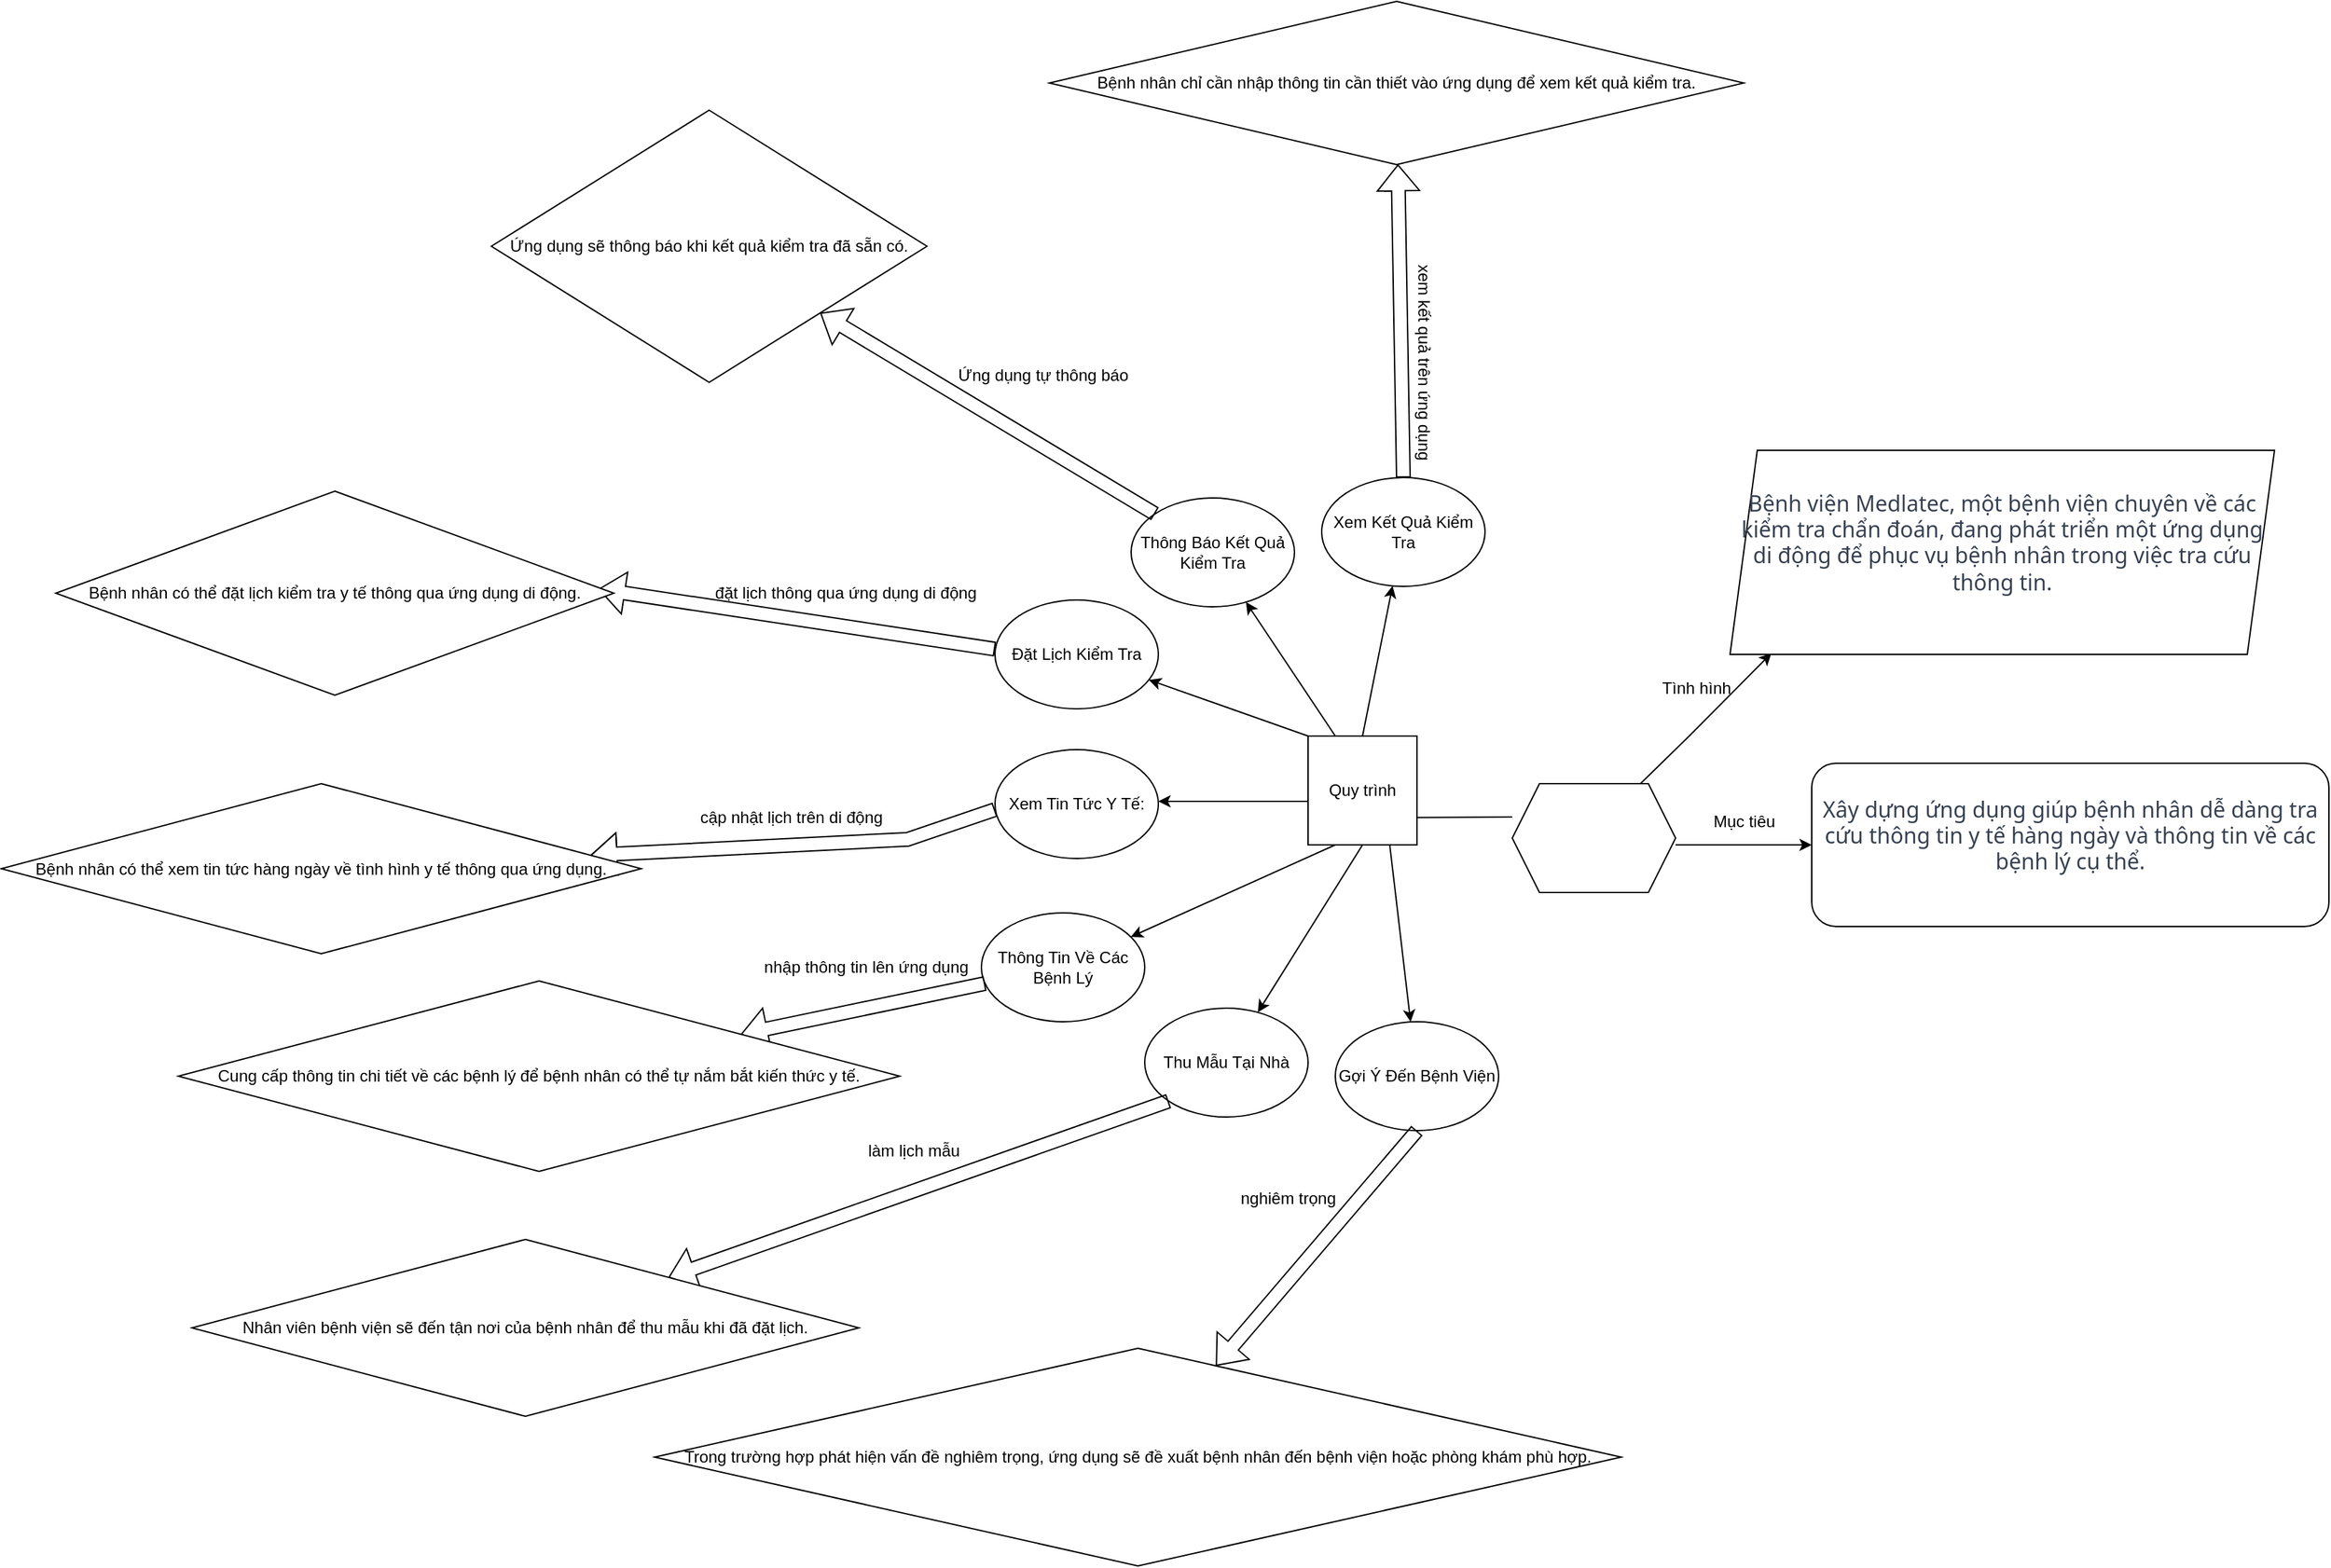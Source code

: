 <mxfile version="21.6.9" type="github">
  <diagram name="Trang-1" id="5vjnV365fqBCd5JZmHe9">
    <mxGraphModel dx="2442" dy="2026" grid="1" gridSize="10" guides="1" tooltips="1" connect="1" arrows="1" fold="1" page="1" pageScale="1" pageWidth="827" pageHeight="1169" math="0" shadow="0">
      <root>
        <mxCell id="0" />
        <mxCell id="1" parent="0" />
        <mxCell id="XSQaQU0RRqRrrEe890e8-2" value="" style="endArrow=classic;html=1;rounded=0;entryX=0.076;entryY=0.994;entryDx=0;entryDy=0;entryPerimeter=0;exitX=0.786;exitY=-0.002;exitDx=0;exitDy=0;exitPerimeter=0;" edge="1" parent="1" source="XSQaQU0RRqRrrEe890e8-53" target="XSQaQU0RRqRrrEe890e8-3">
          <mxGeometry width="50" height="50" relative="1" as="geometry">
            <mxPoint x="390" y="260" as="sourcePoint" />
            <mxPoint x="440" y="210" as="targetPoint" />
            <Array as="points">
              <mxPoint x="420" y="230" />
            </Array>
          </mxGeometry>
        </mxCell>
        <mxCell id="XSQaQU0RRqRrrEe890e8-3" value="&#xa;&lt;span style=&quot;color: rgb(55, 65, 81); font-family: Söhne, ui-sans-serif, system-ui, -apple-system, &amp;quot;Segoe UI&amp;quot;, Roboto, Ubuntu, Cantarell, &amp;quot;Noto Sans&amp;quot;, sans-serif, &amp;quot;Helvetica Neue&amp;quot;, Arial, &amp;quot;Apple Color Emoji&amp;quot;, &amp;quot;Segoe UI Emoji&amp;quot;, &amp;quot;Segoe UI Symbol&amp;quot;, &amp;quot;Noto Color Emoji&amp;quot;; font-size: 16px; font-style: normal; font-variant-ligatures: normal; font-variant-caps: normal; font-weight: 400; letter-spacing: normal; orphans: 2; text-align: start; text-indent: 0px; text-transform: none; widows: 2; word-spacing: 0px; -webkit-text-stroke-width: 0px; text-decoration-thickness: initial; text-decoration-style: initial; text-decoration-color: initial; float: none; display: inline !important;&quot;&gt;Bệnh viện Medlatec, một bệnh viện chuyên về các kiểm tra chẩn đoán, đang phát triển một ứng dụng di động để phục vụ bệnh nhân trong việc tra cứu thông tin.&lt;/span&gt;&#xa;&#xa;" style="shape=parallelogram;perimeter=parallelogramPerimeter;whiteSpace=wrap;html=1;fixedSize=1;" vertex="1" parent="1">
          <mxGeometry x="450" y="20" width="400" height="150" as="geometry" />
        </mxCell>
        <mxCell id="XSQaQU0RRqRrrEe890e8-4" value="Tình hình" style="text;html=1;align=center;verticalAlign=middle;resizable=0;points=[];autosize=1;strokeColor=none;fillColor=none;" vertex="1" parent="1">
          <mxGeometry x="390" y="180" width="70" height="30" as="geometry" />
        </mxCell>
        <mxCell id="XSQaQU0RRqRrrEe890e8-6" value="" style="endArrow=classic;html=1;rounded=0;" edge="1" parent="1" target="XSQaQU0RRqRrrEe890e8-7">
          <mxGeometry width="50" height="50" relative="1" as="geometry">
            <mxPoint x="410" y="310" as="sourcePoint" />
            <mxPoint x="570" y="340" as="targetPoint" />
          </mxGeometry>
        </mxCell>
        <mxCell id="XSQaQU0RRqRrrEe890e8-7" value="&#xa;&lt;span style=&quot;color: rgb(55, 65, 81); font-family: Söhne, ui-sans-serif, system-ui, -apple-system, &amp;quot;Segoe UI&amp;quot;, Roboto, Ubuntu, Cantarell, &amp;quot;Noto Sans&amp;quot;, sans-serif, &amp;quot;Helvetica Neue&amp;quot;, Arial, &amp;quot;Apple Color Emoji&amp;quot;, &amp;quot;Segoe UI Emoji&amp;quot;, &amp;quot;Segoe UI Symbol&amp;quot;, &amp;quot;Noto Color Emoji&amp;quot;; font-size: 16px; font-style: normal; font-variant-ligatures: normal; font-variant-caps: normal; font-weight: 400; letter-spacing: normal; orphans: 2; text-align: start; text-indent: 0px; text-transform: none; widows: 2; word-spacing: 0px; -webkit-text-stroke-width: 0px; text-decoration-thickness: initial; text-decoration-style: initial; text-decoration-color: initial; float: none; display: inline !important;&quot;&gt;Xây dựng ứng dụng giúp bệnh nhân dễ dàng tra cứu thông tin y tế hàng ngày và thông tin về các bệnh lý cụ thể.&lt;/span&gt;&#xa;&#xa;" style="rounded=1;whiteSpace=wrap;html=1;" vertex="1" parent="1">
          <mxGeometry x="510" y="250" width="380" height="120" as="geometry" />
        </mxCell>
        <mxCell id="XSQaQU0RRqRrrEe890e8-8" value="Mục tiêu" style="text;html=1;align=center;verticalAlign=middle;resizable=0;points=[];autosize=1;strokeColor=none;fillColor=none;" vertex="1" parent="1">
          <mxGeometry x="425" y="278" width="70" height="30" as="geometry" />
        </mxCell>
        <mxCell id="XSQaQU0RRqRrrEe890e8-9" value="" style="endArrow=classic;html=1;rounded=0;" edge="1" parent="1">
          <mxGeometry width="50" height="50" relative="1" as="geometry">
            <mxPoint x="290" y="289.5" as="sourcePoint" />
            <mxPoint x="190" y="290" as="targetPoint" />
          </mxGeometry>
        </mxCell>
        <mxCell id="XSQaQU0RRqRrrEe890e8-11" value="Quy trình" style="whiteSpace=wrap;html=1;aspect=fixed;" vertex="1" parent="1">
          <mxGeometry x="140" y="230" width="80" height="80" as="geometry" />
        </mxCell>
        <mxCell id="XSQaQU0RRqRrrEe890e8-12" value="" style="endArrow=classic;html=1;rounded=0;exitX=0.25;exitY=1;exitDx=0;exitDy=0;" edge="1" parent="1" source="XSQaQU0RRqRrrEe890e8-11" target="XSQaQU0RRqRrrEe890e8-14">
          <mxGeometry width="50" height="50" relative="1" as="geometry">
            <mxPoint x="120" y="370" as="sourcePoint" />
            <mxPoint x="70" y="380" as="targetPoint" />
          </mxGeometry>
        </mxCell>
        <mxCell id="XSQaQU0RRqRrrEe890e8-13" value="" style="endArrow=classic;html=1;rounded=0;" edge="1" parent="1">
          <mxGeometry width="50" height="50" relative="1" as="geometry">
            <mxPoint x="140" y="278" as="sourcePoint" />
            <mxPoint x="30" y="278" as="targetPoint" />
          </mxGeometry>
        </mxCell>
        <mxCell id="XSQaQU0RRqRrrEe890e8-14" value="Thông Tin Về Các Bệnh Lý" style="ellipse;whiteSpace=wrap;html=1;" vertex="1" parent="1">
          <mxGeometry x="-100" y="360" width="120" height="80" as="geometry" />
        </mxCell>
        <mxCell id="XSQaQU0RRqRrrEe890e8-15" value="Xem Tin Tức Y Tế:" style="ellipse;whiteSpace=wrap;html=1;" vertex="1" parent="1">
          <mxGeometry x="-90" y="240" width="120" height="80" as="geometry" />
        </mxCell>
        <mxCell id="XSQaQU0RRqRrrEe890e8-16" value="" style="endArrow=classic;html=1;rounded=0;" edge="1" parent="1" target="XSQaQU0RRqRrrEe890e8-17">
          <mxGeometry width="50" height="50" relative="1" as="geometry">
            <mxPoint x="140" y="230" as="sourcePoint" />
            <mxPoint x="30" y="170" as="targetPoint" />
          </mxGeometry>
        </mxCell>
        <mxCell id="XSQaQU0RRqRrrEe890e8-17" value="Đặt Lịch Kiểm Tra" style="ellipse;whiteSpace=wrap;html=1;" vertex="1" parent="1">
          <mxGeometry x="-90" y="130" width="120" height="80" as="geometry" />
        </mxCell>
        <mxCell id="XSQaQU0RRqRrrEe890e8-18" value="" style="endArrow=classic;html=1;rounded=0;exitX=0.5;exitY=1;exitDx=0;exitDy=0;" edge="1" parent="1" source="XSQaQU0RRqRrrEe890e8-11" target="XSQaQU0RRqRrrEe890e8-19">
          <mxGeometry width="50" height="50" relative="1" as="geometry">
            <mxPoint x="160" y="300" as="sourcePoint" />
            <mxPoint x="120" y="430" as="targetPoint" />
          </mxGeometry>
        </mxCell>
        <mxCell id="XSQaQU0RRqRrrEe890e8-19" value="Thu Mẫu Tại Nhà" style="ellipse;whiteSpace=wrap;html=1;" vertex="1" parent="1">
          <mxGeometry x="20" y="430" width="120" height="80" as="geometry" />
        </mxCell>
        <mxCell id="XSQaQU0RRqRrrEe890e8-20" value="" style="endArrow=classic;html=1;rounded=0;exitX=0.25;exitY=0;exitDx=0;exitDy=0;" edge="1" parent="1" source="XSQaQU0RRqRrrEe890e8-11" target="XSQaQU0RRqRrrEe890e8-21">
          <mxGeometry width="50" height="50" relative="1" as="geometry">
            <mxPoint x="160" y="300" as="sourcePoint" />
            <mxPoint x="110" y="130" as="targetPoint" />
          </mxGeometry>
        </mxCell>
        <mxCell id="XSQaQU0RRqRrrEe890e8-21" value="Thông Báo Kết Quả Kiểm Tra" style="ellipse;whiteSpace=wrap;html=1;" vertex="1" parent="1">
          <mxGeometry x="10" y="55" width="120" height="80" as="geometry" />
        </mxCell>
        <mxCell id="XSQaQU0RRqRrrEe890e8-22" value="" style="endArrow=classic;html=1;rounded=0;exitX=0.5;exitY=0;exitDx=0;exitDy=0;" edge="1" parent="1" source="XSQaQU0RRqRrrEe890e8-11" target="XSQaQU0RRqRrrEe890e8-23">
          <mxGeometry width="50" height="50" relative="1" as="geometry">
            <mxPoint x="160" y="300" as="sourcePoint" />
            <mxPoint x="180" y="100" as="targetPoint" />
          </mxGeometry>
        </mxCell>
        <mxCell id="XSQaQU0RRqRrrEe890e8-23" value="Xem Kết Quả Kiểm Tra" style="ellipse;whiteSpace=wrap;html=1;" vertex="1" parent="1">
          <mxGeometry x="150" y="40" width="120" height="80" as="geometry" />
        </mxCell>
        <mxCell id="XSQaQU0RRqRrrEe890e8-24" value="" style="endArrow=classic;html=1;rounded=0;exitX=0.75;exitY=1;exitDx=0;exitDy=0;" edge="1" parent="1" source="XSQaQU0RRqRrrEe890e8-11" target="XSQaQU0RRqRrrEe890e8-25">
          <mxGeometry width="50" height="50" relative="1" as="geometry">
            <mxPoint x="160" y="300" as="sourcePoint" />
            <mxPoint x="210" y="430" as="targetPoint" />
          </mxGeometry>
        </mxCell>
        <mxCell id="XSQaQU0RRqRrrEe890e8-25" value="Gợi Ý Đến Bệnh Viện" style="ellipse;whiteSpace=wrap;html=1;" vertex="1" parent="1">
          <mxGeometry x="160" y="440" width="120" height="80" as="geometry" />
        </mxCell>
        <mxCell id="XSQaQU0RRqRrrEe890e8-26" value="" style="shape=flexArrow;endArrow=classic;html=1;rounded=0;entryX=0.972;entryY=0.48;entryDx=0;entryDy=0;entryPerimeter=0;" edge="1" parent="1" target="XSQaQU0RRqRrrEe890e8-28">
          <mxGeometry width="50" height="50" relative="1" as="geometry">
            <mxPoint x="-90" y="166.1" as="sourcePoint" />
            <mxPoint x="-220" y="143.905" as="targetPoint" />
          </mxGeometry>
        </mxCell>
        <mxCell id="XSQaQU0RRqRrrEe890e8-28" value="Bệnh nhân có thể đặt lịch kiểm tra y tế thông qua ứng dụng di động." style="rhombus;whiteSpace=wrap;html=1;" vertex="1" parent="1">
          <mxGeometry x="-780" y="50" width="410" height="150" as="geometry" />
        </mxCell>
        <mxCell id="XSQaQU0RRqRrrEe890e8-30" value="" style="shape=flexArrow;endArrow=classic;html=1;rounded=0;exitX=0.035;exitY=0.352;exitDx=0;exitDy=0;exitPerimeter=0;" edge="1" parent="1" target="XSQaQU0RRqRrrEe890e8-31">
          <mxGeometry width="50" height="50" relative="1" as="geometry">
            <mxPoint x="-90.0" y="284.08" as="sourcePoint" />
            <mxPoint x="-290" y="310" as="targetPoint" />
            <Array as="points">
              <mxPoint x="-154.2" y="305.92" />
            </Array>
          </mxGeometry>
        </mxCell>
        <mxCell id="XSQaQU0RRqRrrEe890e8-31" value="Bệnh nhân có thể xem tin tức hàng ngày về tình hình y tế thông qua ứng dụng." style="rhombus;whiteSpace=wrap;html=1;" vertex="1" parent="1">
          <mxGeometry x="-820" y="265" width="470" height="125" as="geometry" />
        </mxCell>
        <mxCell id="XSQaQU0RRqRrrEe890e8-32" value="" style="shape=flexArrow;endArrow=classic;html=1;rounded=0;" edge="1" parent="1" source="XSQaQU0RRqRrrEe890e8-14" target="XSQaQU0RRqRrrEe890e8-33">
          <mxGeometry width="50" height="50" relative="1" as="geometry">
            <mxPoint x="-190" y="510" as="sourcePoint" />
            <mxPoint x="-140" y="460" as="targetPoint" />
          </mxGeometry>
        </mxCell>
        <mxCell id="XSQaQU0RRqRrrEe890e8-33" value="Cung cấp thông tin chi tiết về các bệnh lý để bệnh nhân có thể tự nắm bắt kiến thức y tế." style="rhombus;whiteSpace=wrap;html=1;" vertex="1" parent="1">
          <mxGeometry x="-690" y="410" width="530" height="140" as="geometry" />
        </mxCell>
        <mxCell id="XSQaQU0RRqRrrEe890e8-34" value="" style="shape=flexArrow;endArrow=classic;html=1;rounded=0;exitX=0;exitY=1;exitDx=0;exitDy=0;" edge="1" parent="1" source="XSQaQU0RRqRrrEe890e8-19" target="XSQaQU0RRqRrrEe890e8-35">
          <mxGeometry width="50" height="50" relative="1" as="geometry">
            <mxPoint x="-190" y="510" as="sourcePoint" />
            <mxPoint x="-120" y="590" as="targetPoint" />
          </mxGeometry>
        </mxCell>
        <mxCell id="XSQaQU0RRqRrrEe890e8-35" value="Nhân viên bệnh viện sẽ đến tận nơi của bệnh nhân để thu mẫu khi đã đặt lịch." style="rhombus;whiteSpace=wrap;html=1;" vertex="1" parent="1">
          <mxGeometry x="-680" y="600" width="490" height="130" as="geometry" />
        </mxCell>
        <mxCell id="XSQaQU0RRqRrrEe890e8-36" value="" style="shape=flexArrow;endArrow=classic;html=1;rounded=0;exitX=0.5;exitY=1;exitDx=0;exitDy=0;" edge="1" parent="1" source="XSQaQU0RRqRrrEe890e8-25" target="XSQaQU0RRqRrrEe890e8-37">
          <mxGeometry width="50" height="50" relative="1" as="geometry">
            <mxPoint x="-120" y="550" as="sourcePoint" />
            <mxPoint x="150" y="640" as="targetPoint" />
          </mxGeometry>
        </mxCell>
        <mxCell id="XSQaQU0RRqRrrEe890e8-37" value="Trong trường hợp phát hiện vấn đề nghiêm trọng, ứng dụng sẽ đề xuất bệnh nhân đến bệnh viện hoặc phòng khám phù hợp." style="rhombus;whiteSpace=wrap;html=1;" vertex="1" parent="1">
          <mxGeometry x="-340" y="680" width="710" height="160" as="geometry" />
        </mxCell>
        <mxCell id="XSQaQU0RRqRrrEe890e8-38" value="" style="shape=flexArrow;endArrow=classic;html=1;rounded=0;exitX=0;exitY=0;exitDx=0;exitDy=0;" edge="1" parent="1" source="XSQaQU0RRqRrrEe890e8-21" target="XSQaQU0RRqRrrEe890e8-39">
          <mxGeometry width="50" height="50" relative="1" as="geometry">
            <mxPoint x="-100" y="120" as="sourcePoint" />
            <mxPoint x="10" y="-70" as="targetPoint" />
          </mxGeometry>
        </mxCell>
        <mxCell id="XSQaQU0RRqRrrEe890e8-39" value="Ứng dụng sẽ thông báo khi kết quả kiểm tra đã sẵn có." style="rhombus;whiteSpace=wrap;html=1;" vertex="1" parent="1">
          <mxGeometry x="-460" y="-230" width="320" height="200" as="geometry" />
        </mxCell>
        <mxCell id="XSQaQU0RRqRrrEe890e8-40" value="" style="shape=flexArrow;endArrow=classic;html=1;rounded=0;exitX=0.5;exitY=0;exitDx=0;exitDy=0;" edge="1" parent="1" source="XSQaQU0RRqRrrEe890e8-23" target="XSQaQU0RRqRrrEe890e8-41">
          <mxGeometry width="50" height="50" relative="1" as="geometry">
            <mxPoint x="-100" y="90" as="sourcePoint" />
            <mxPoint x="100" y="-150" as="targetPoint" />
          </mxGeometry>
        </mxCell>
        <mxCell id="XSQaQU0RRqRrrEe890e8-41" value="Bệnh nhân chỉ cần nhập thông tin cần thiết vào ứng dụng để xem kết quả kiểm tra." style="rhombus;whiteSpace=wrap;html=1;" vertex="1" parent="1">
          <mxGeometry x="-50" y="-310" width="510" height="120" as="geometry" />
        </mxCell>
        <mxCell id="XSQaQU0RRqRrrEe890e8-42" value="nghiêm trọng" style="text;html=1;align=center;verticalAlign=middle;resizable=0;points=[];autosize=1;strokeColor=none;fillColor=none;" vertex="1" parent="1">
          <mxGeometry x="80" y="555" width="90" height="30" as="geometry" />
        </mxCell>
        <mxCell id="XSQaQU0RRqRrrEe890e8-43" value="làm lịch mẫu" style="text;html=1;align=center;verticalAlign=middle;resizable=0;points=[];autosize=1;strokeColor=none;fillColor=none;" vertex="1" parent="1">
          <mxGeometry x="-195" y="520" width="90" height="30" as="geometry" />
        </mxCell>
        <mxCell id="XSQaQU0RRqRrrEe890e8-47" value="nhập thông tin lên ứng dụng" style="text;html=1;align=center;verticalAlign=middle;resizable=0;points=[];autosize=1;strokeColor=none;fillColor=none;" vertex="1" parent="1">
          <mxGeometry x="-270" y="385" width="170" height="30" as="geometry" />
        </mxCell>
        <mxCell id="XSQaQU0RRqRrrEe890e8-48" value="cập nhật lịch trên di động" style="text;html=1;align=center;verticalAlign=middle;resizable=0;points=[];autosize=1;strokeColor=none;fillColor=none;" vertex="1" parent="1">
          <mxGeometry x="-320" y="275" width="160" height="30" as="geometry" />
        </mxCell>
        <mxCell id="XSQaQU0RRqRrrEe890e8-49" value="đặt lịch thông qua ứng dụng di động" style="text;html=1;align=center;verticalAlign=middle;resizable=0;points=[];autosize=1;strokeColor=none;fillColor=none;" vertex="1" parent="1">
          <mxGeometry x="-310" y="110" width="220" height="30" as="geometry" />
        </mxCell>
        <mxCell id="XSQaQU0RRqRrrEe890e8-51" value="Ứng dụng tự thông báo" style="text;html=1;align=center;verticalAlign=middle;resizable=0;points=[];autosize=1;strokeColor=none;fillColor=none;" vertex="1" parent="1">
          <mxGeometry x="-130" y="-50" width="150" height="30" as="geometry" />
        </mxCell>
        <mxCell id="XSQaQU0RRqRrrEe890e8-52" value="xem kết quả trên ứng dụng" style="text;html=1;align=center;verticalAlign=middle;resizable=0;points=[];autosize=1;strokeColor=none;fillColor=none;rotation=90;" vertex="1" parent="1">
          <mxGeometry x="140" y="-60" width="170" height="30" as="geometry" />
        </mxCell>
        <mxCell id="XSQaQU0RRqRrrEe890e8-53" value="" style="shape=hexagon;perimeter=hexagonPerimeter2;whiteSpace=wrap;html=1;fixedSize=1;" vertex="1" parent="1">
          <mxGeometry x="290" y="265" width="120" height="80" as="geometry" />
        </mxCell>
      </root>
    </mxGraphModel>
  </diagram>
</mxfile>
